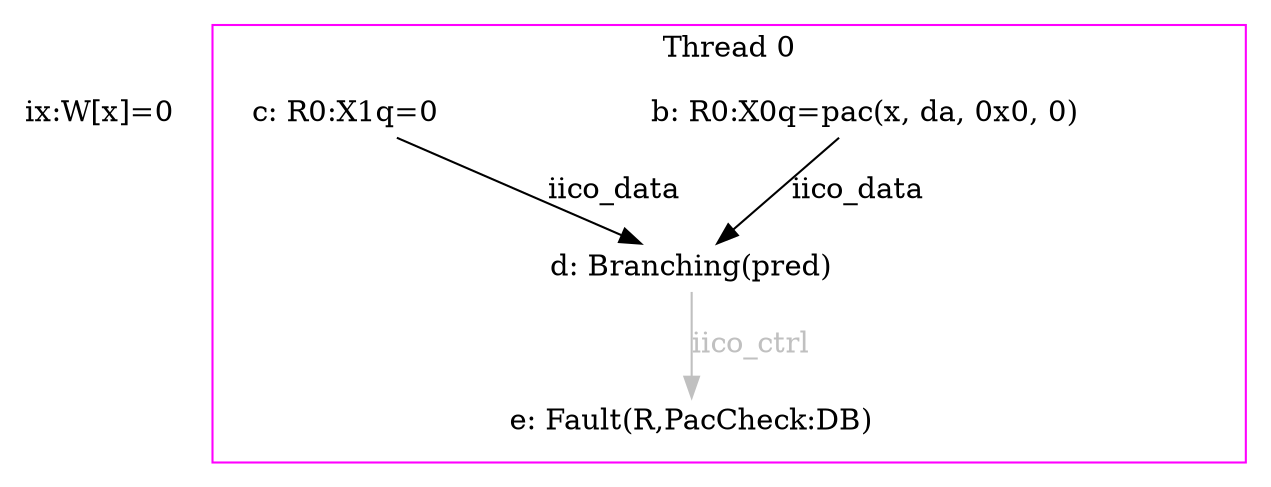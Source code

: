 digraph G {
    eiid0 [label="ix:W[x]=0", shape="none", fixedsize="false", height="0.194444", width="1.166667"];
    subgraph cluster_proc0 { rank=sink; label = "Thread 0"; color=magenta; shape=box;
        eiid1 [label="b: R0:X0q=pac(x, da, 0x0, 0)", shape="none", fixedsize="false", height="0.194444", width="4.861111"];
        eiid2 [label="c: R0:X1q=0", shape="none", fixedsize="false", height="0.194444", width="1.555556"];
        eiid3 [label="d: Branching(pred)", shape="none", fixedsize="false", height="0.194444", width="2.916667"];
        eiid4 [label="e: Fault(R,PacCheck:DB)", shape="none", fixedsize="false", height="0.194444", width="3.888889"];
    }
    eiid1 -> eiid3 [label="iico_data", color="black", fontcolor="black"];
    eiid2 -> eiid3 [label="iico_data", color="black", fontcolor="black"];
    eiid3 -> eiid4 [label="iico_ctrl", color="grey", fontcolor="grey"];
}
